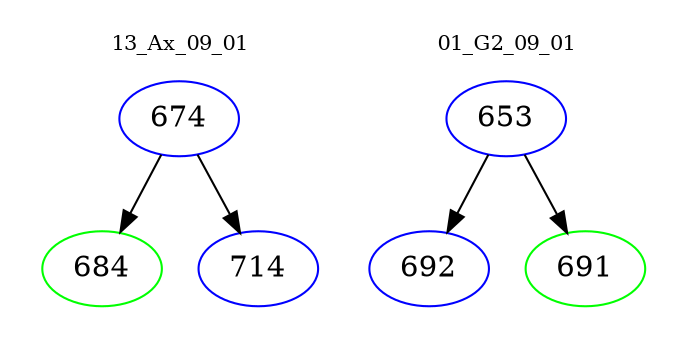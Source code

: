 digraph{
subgraph cluster_0 {
color = white
label = "13_Ax_09_01";
fontsize=10;
T0_674 [label="674", color="blue"]
T0_674 -> T0_684 [color="black"]
T0_684 [label="684", color="green"]
T0_674 -> T0_714 [color="black"]
T0_714 [label="714", color="blue"]
}
subgraph cluster_1 {
color = white
label = "01_G2_09_01";
fontsize=10;
T1_653 [label="653", color="blue"]
T1_653 -> T1_692 [color="black"]
T1_692 [label="692", color="blue"]
T1_653 -> T1_691 [color="black"]
T1_691 [label="691", color="green"]
}
}
